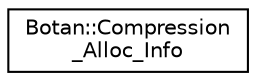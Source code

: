digraph "Graphical Class Hierarchy"
{
  edge [fontname="Helvetica",fontsize="10",labelfontname="Helvetica",labelfontsize="10"];
  node [fontname="Helvetica",fontsize="10",shape=record];
  rankdir="LR";
  Node0 [label="Botan::Compression\l_Alloc_Info",height=0.2,width=0.4,color="black", fillcolor="white", style="filled",URL="$class_botan_1_1_compression___alloc___info.html"];
}
